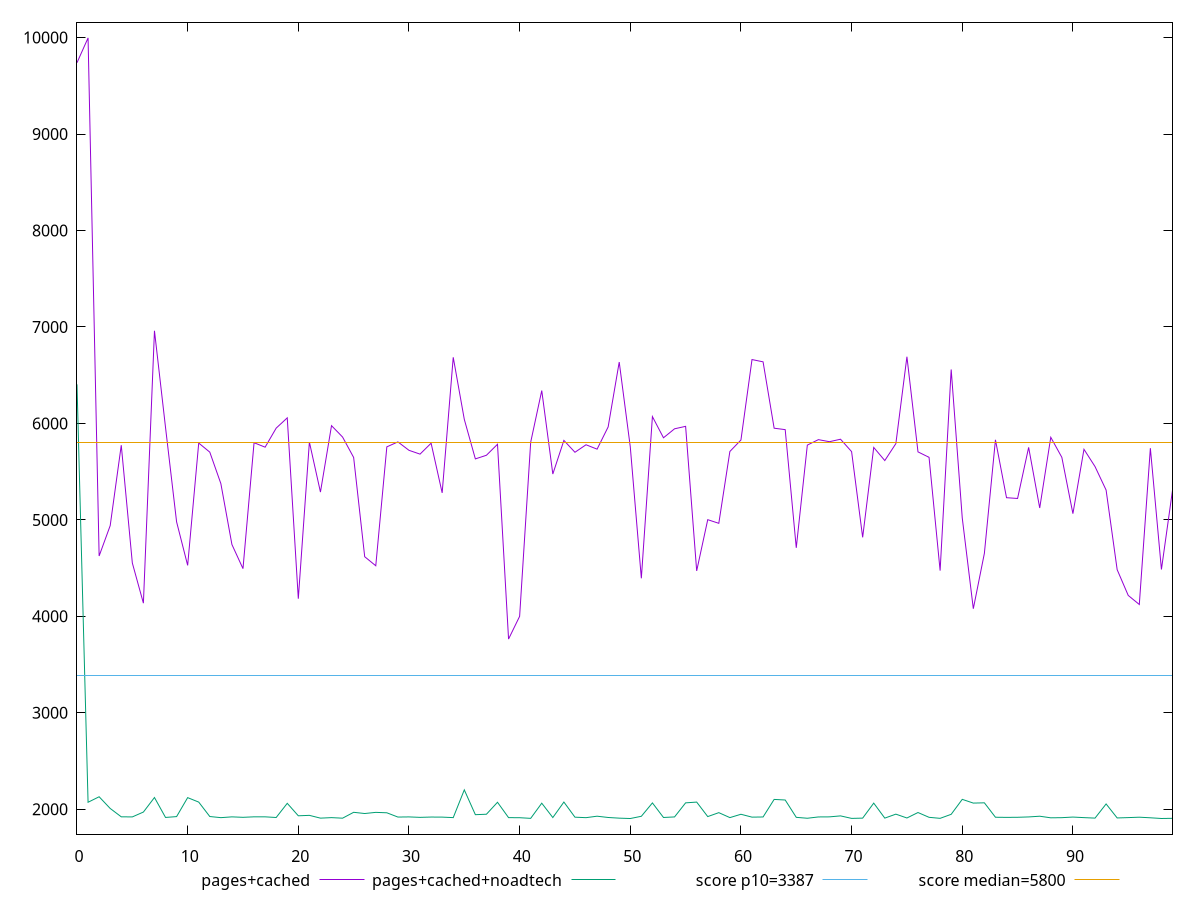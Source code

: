 reset

$pagesCached <<EOF
0 9739.425437837945
1 9996.44489854556
2 4625.953391765033
3 4940.614468157711
4 5774.072739594423
5 4553.364081075205
6 4136.699356550676
7 6960.316153994994
8 5958.135069454092
9 4979.782055558828
10 4528.454156604962
11 5796.60722017286
12 5702.485339286805
13 5376.210267988698
14 4744.753795970682
15 4494.523003883773
16 5800.057138677044
17 5753.790596198491
18 5951.268866433633
19 6057.712895811651
20 4182.8377762383325
21 5806.879029718381
22 5288.357112336189
23 5976.856731570143
24 5858.802304160079
25 5647.408096677228
26 4618.042641475918
27 4524.473689377974
28 5757.132933402906
29 5808.486533244814
30 5721.304615576791
31 5681.736207396794
32 5794.975113477831
33 5280.050314518349
34 6685.47897972201
35 6042.016934510247
36 5632.277914460765
37 5670.020146907337
38 5783.921585761404
39 3764.706040252583
40 4000.2576753227104
41 5805.539040764972
42 6340.595235728154
43 5475.411355875095
44 5823.9307370434435
45 5701.043041883443
46 5778.807433878689
47 5733.403642042325
48 5963.841175266967
49 6636.28888916396
50 5756.852949204882
51 4394.832791427556
52 6070.756102588234
53 5851.271250168275
54 5944.208917509526
55 5969.791852556659
56 4471.390028247569
57 5002.18358112397
58 4964.496698840334
59 5709.142353691248
60 5828.1919477329
61 6662.103373030207
62 6638.409705641158
63 5950.519992151682
64 5935.680270229605
65 4710.5177154770245
66 5775.185633352488
67 5831.944982256127
68 5810.555413092935
69 5836.314513148551
70 5707.867484506258
71 4818.922006383895
72 5751.07420094913
73 5615.023004421437
74 5790.585608774819
75 6691.518736221211
76 5705.036083512086
77 5648.365644000236
78 4474.277337900953
79 6559.3258801640695
80 5020.329430799419
81 4079.2644968135155
82 4653.356567782569
83 5829.97162944737
84 5230.09156064046
85 5222.07621234868
86 5751.732532481243
87 5123.27171836894
88 5856.266254115414
89 5648.30956523339
90 5064.463229507599
91 5731.668946344953
92 5552.520115312067
93 5309.016948258386
94 4483.839021487564
95 4216.798160332637
96 4122.940246931773
97 5743.273931977889
98 4485.9732376713055
99 5306.925525483639
EOF

$pagesCachedNoadtech <<EOF
0 6405.017323994446
1 2072.8555
2 2129.8355
3 2008.46565
4 1921.9705000000004
5 1920.981
6 1971.426
7 2122.05965
8 1915.4210000000003
9 1924.2368499999998
10 2120.843
11 2074.5215000000003
12 1925.0775
13 1913.3039500000002
14 1921.4782500000001
15 1916.7019500000001
16 1921.8636500000002
17 1921.75
18 1914.9025000000001
19 2061.774
20 1932.6014999999998
21 1937.0895
22 1908.2703499999998
23 1913.4835000000003
24 1907.8072000000002
25 1968.7460999999998
26 1956.1084999999998
27 1968.0311000000002
28 1963.7386999999999
29 1919.4706500000002
30 1920.9789500000002
31 1916.3490500000003
32 1919.5133000000005
33 1918.824
34 1913.6772500000004
35 2201.1542
36 1944.1789999999999
37 1948.6667500000003
38 2072.7786999999994
39 1913.4450000000002
40 1912.72785
41 1906.0104999999999
42 2063.2195
43 1914.4500500000004
44 2075.028
45 1918.1896000000006
46 1913.1919999999998
47 1928.3995000000004
48 1915.084
49 1908.1083
50 1904.3046
51 1927.5140000000001
52 2065.9830500000003
53 1915.1162500000005
54 1920.7988
55 2066.723
56 2074.67475
57 1924.3470499999999
58 1965.1437499999997
59 1913.7525499999997
60 1948.3920000000003
61 1918.5964500000002
62 1920.3349999999998
63 2102.3418500000002
64 2096.2250000000004
65 1916.4899499999997
66 1907.1461
67 1920.6216500000003
68 1921.4653
69 1931.5833999999998
70 1905.6405000000002
71 1908.4317499999997
72 2063.8740000000003
73 1908.5275
74 1949.5965
75 1909.8421500000002
76 1966.4131499999999
77 1916.7009500000004
78 1906.1794999999997
79 1947.8545
80 2103.001
81 2064.2645
82 2067.0275
83 1917.4764999999995
84 1916.2224999999999
85 1917.0595
86 1920.7718999999997
87 1928.104
88 1911.6190000000004
89 1913.1228500000007
90 1919.4083
91 1913.5714999999998
92 1908.5903999999998
93 2055.3083500000002
94 1910.2343
95 1913.8407499999998
96 1918.02315
97 1911.89865
98 1904.5789999999997
99 1906.39705
EOF

set key outside below
set xrange [0:99]
set yrange [1742.4617940290887:10158.287704516471]
set trange [1742.4617940290887:10158.287704516471]
set terminal svg size 640, 520 enhanced background rgb 'white'
set output "report_00019_2021-02-10T18-14-37.922Z//speed-index/comparison/line/1_vs_2.svg"

plot $pagesCached title "pages+cached" with line, \
     $pagesCachedNoadtech title "pages+cached+noadtech" with line, \
     3387 title "score p10=3387", \
     5800 title "score median=5800"

reset
